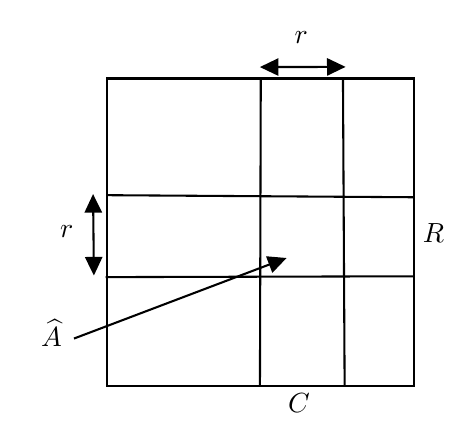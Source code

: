 

\tikzset{every picture/.style={line width=0.75pt}} %set default line width to 0.75pt        

\begin{tikzpicture}[x=0.75pt,y=0.75pt,yscale=-1,xscale=1]
    %uncomment if require: \path (0,204); %set diagram left start at 0, and has height of 204

    %Shape: Square [id:dp18179701274889815] 
    \draw   (44.66,23.98) -- (192.86,23.98) -- (192.86,172.18) -- (44.66,172.18) -- cycle ;
    %Straight Lines [id:da34680283905684384] 
    \draw    (118.96,24.48) -- (118.56,171.68) ;
    %Straight Lines [id:da8821431178716612] 
    \draw    (158.56,24.08) -- (159.36,171.68) ;
    %Straight Lines [id:da45509046693738986] 
    \draw    (44.16,119.68) -- (192.96,119.28) ;
    %Straight Lines [id:da4329233968182751] 
    \draw    (44.6,80.2) -- (192.6,81.2) ;
    %Straight Lines [id:da2661200518992317] 
    \draw    (28.96,149.28) -- (128.55,111.54) ;
    \draw [shift={(131.36,110.48)}, rotate = 519.25] [fill={rgb, 255:red, 0; green, 0; blue, 0 }  ][line width=0.08]  [draw opacity=0] (8.93,-4.29) -- (0,0) -- (8.93,4.29) -- cycle    ;
    %Straight Lines [id:da8288824784988535] 
    \draw    (121.56,18.47) -- (156.8,18.41) ;
    \draw [shift={(159.8,18.4)}, rotate = 539.89] [fill={rgb, 255:red, 0; green, 0; blue, 0 }  ][line width=0.08]  [draw opacity=0] (8.93,-4.29) -- (0,0) -- (8.93,4.29) -- cycle    ;
    \draw [shift={(118.56,18.48)}, rotate = 359.89] [fill={rgb, 255:red, 0; green, 0; blue, 0 }  ][line width=0.08]  [draw opacity=0] (8.93,-4.29) -- (0,0) -- (8.93,4.29) -- cycle    ;
    %Straight Lines [id:da12627862047865435] 
    \draw    (38.19,82.68) -- (38.53,115.88) ;
    \draw [shift={(38.56,118.88)}, rotate = 269.42] [fill={rgb, 255:red, 0; green, 0; blue, 0 }  ][line width=0.08]  [draw opacity=0] (8.93,-4.29) -- (0,0) -- (8.93,4.29) -- cycle    ;
    \draw [shift={(38.16,79.68)}, rotate = 89.42] [fill={rgb, 255:red, 0; green, 0; blue, 0 }  ][line width=0.08]  [draw opacity=0] (8.93,-4.29) -- (0,0) -- (8.93,4.29) -- cycle    ;

    % Text Node
    \draw (195.6,92.6) node [anchor=north west][inner sep=0.75pt]   [align=left] {$\displaystyle R$};
    % Text Node
    \draw (130.6,174.2) node [anchor=north west][inner sep=0.75pt]   [align=left] {$\displaystyle C$};
    % Text Node
    \draw (11.6,138.6) node [anchor=north west][inner sep=0.75pt]   [align=left] {$\displaystyle \widehat{A}$};
    % Text Node
    \draw (133.8,0.00) node [anchor=north west][inner sep=0.75pt]   [align=left] {$\displaystyle r$};
    % Text Node
    \draw (20.8,93.58) node [anchor=north west][inner sep=0.75pt]   [align=left] {$\displaystyle r$};

\end{tikzpicture}